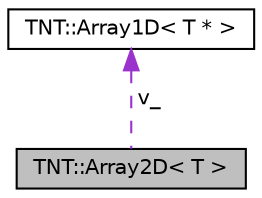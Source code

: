 digraph G
{
  edge [fontname="Helvetica",fontsize="10",labelfontname="Helvetica",labelfontsize="10"];
  node [fontname="Helvetica",fontsize="10",shape=record];
  Node1 [label="TNT::Array2D\< T \>",height=0.2,width=0.4,color="black", fillcolor="grey75", style="filled" fontcolor="black"];
  Node2 -> Node1 [dir="back",color="darkorchid3",fontsize="10",style="dashed",label=" v_" ,fontname="Helvetica"];
  Node2 [label="TNT::Array1D\< T * \>",height=0.2,width=0.4,color="black", fillcolor="white", style="filled",URL="$class_t_n_t_1_1_array1_d.html"];
}
